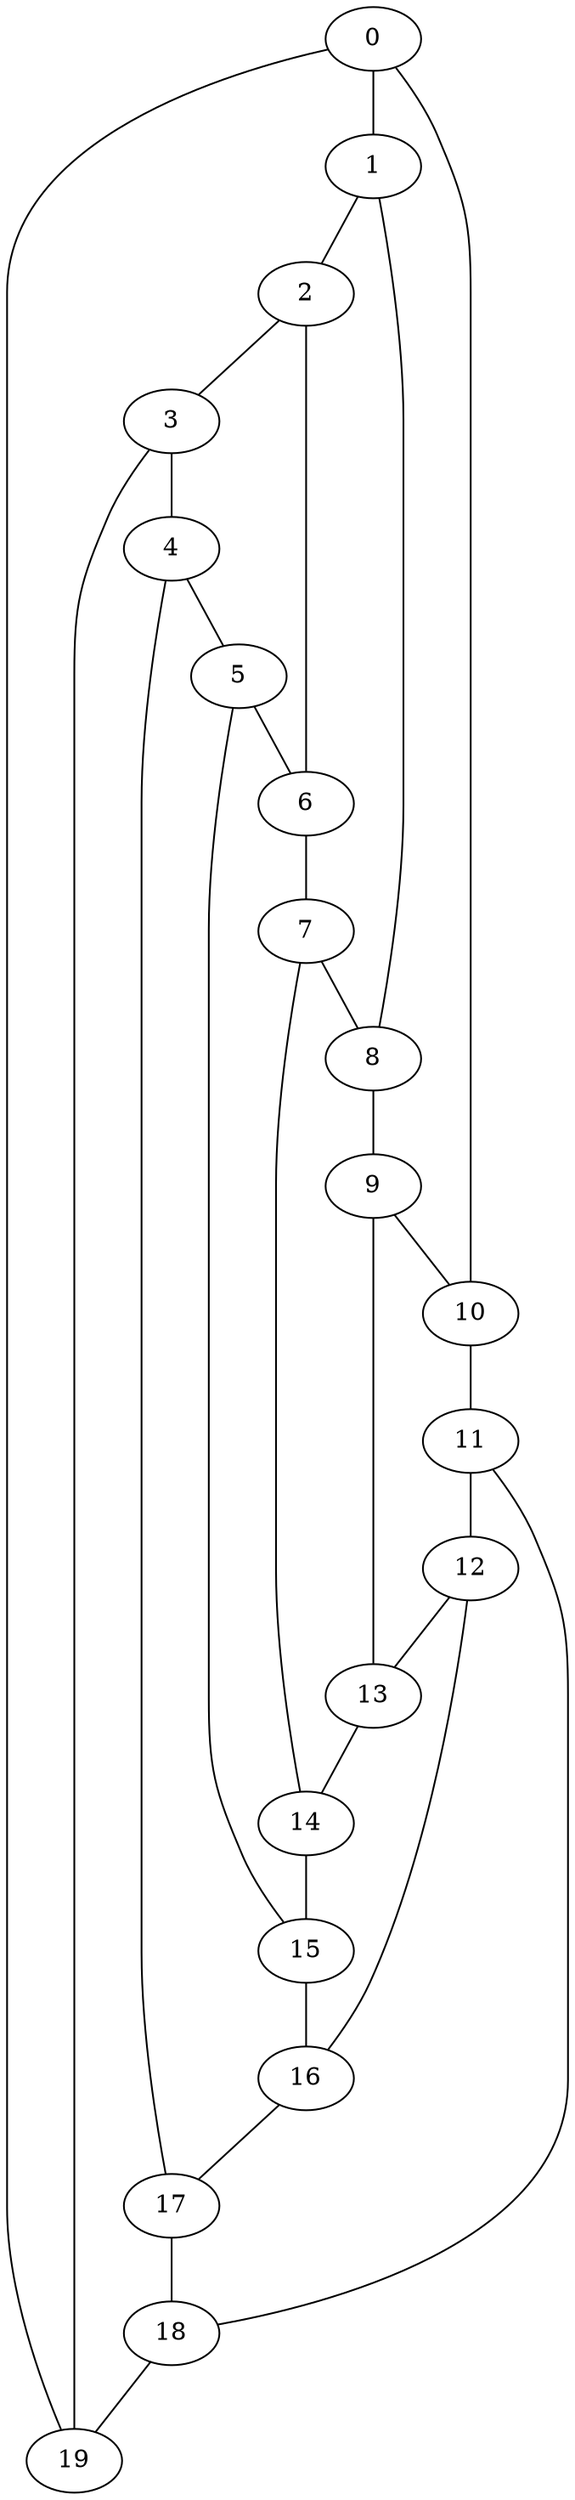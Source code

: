 strict graph "Dodecahedral Graph" {
0;
1;
2;
3;
4;
5;
6;
7;
8;
9;
10;
11;
12;
13;
14;
15;
16;
17;
18;
19;
0 -- 1  [weight=7];
0 -- 19  [weight=4];
0 -- 10  [weight=6];
1 -- 2  [weight=6];
1 -- 8  [weight=6];
2 -- 3  [weight=4];
2 -- 6  [weight=8];
3 -- 4  [weight=5];
3 -- 19  [weight=6];
4 -- 5  [weight=5];
4 -- 17  [weight=8];
5 -- 6  [weight=7];
5 -- 15  [weight=6];
6 -- 7  [weight=4];
7 -- 8  [weight=8];
7 -- 14  [weight=7];
8 -- 9  [weight=6];
9 -- 10  [weight=6];
9 -- 13  [weight=5];
10 -- 11  [weight=7];
11 -- 12  [weight=5];
11 -- 18  [weight=7];
12 -- 13  [weight=7];
12 -- 16  [weight=8];
13 -- 14  [weight=7];
14 -- 15  [weight=6];
15 -- 16  [weight=7];
16 -- 17  [weight=4];
17 -- 18  [weight=6];
18 -- 19  [weight=5];
}
